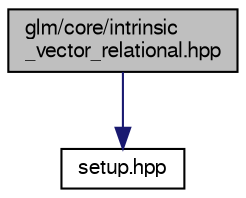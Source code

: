 digraph "glm/core/intrinsic_vector_relational.hpp"
{
  edge [fontname="FreeSans",fontsize="10",labelfontname="FreeSans",labelfontsize="10"];
  node [fontname="FreeSans",fontsize="10",shape=record];
  Node1 [label="glm/core/intrinsic\l_vector_relational.hpp",height=0.2,width=0.4,color="black", fillcolor="grey75", style="filled" fontcolor="black"];
  Node1 -> Node2 [color="midnightblue",fontsize="10",style="solid",fontname="FreeSans"];
  Node2 [label="setup.hpp",height=0.2,width=0.4,color="black", fillcolor="white", style="filled",URL="$d2/d6a/setup_8hpp.html"];
}
